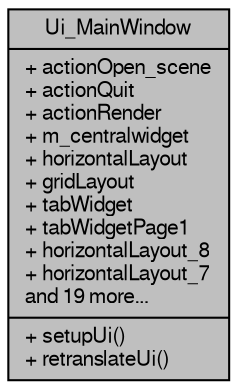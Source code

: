 digraph "Ui_MainWindow"
{
  edge [fontname="FreeSans",fontsize="10",labelfontname="FreeSans",labelfontsize="10"];
  node [fontname="FreeSans",fontsize="10",shape=record];
  Node1 [label="{Ui_MainWindow\n|+ actionOpen_scene\l+ actionQuit\l+ actionRender\l+ m_centralwidget\l+ horizontalLayout\l+ gridLayout\l+ tabWidget\l+ tabWidgetPage1\l+ horizontalLayout_8\l+ horizontalLayout_7\land 19 more...\l|+ setupUi()\l+ retranslateUi()\l}",height=0.2,width=0.4,color="black", fillcolor="grey75", style="filled", fontcolor="black"];
}
